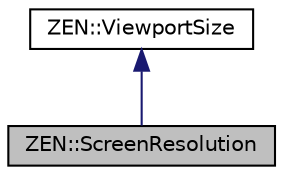 digraph "ZEN::ScreenResolution"
{
 // LATEX_PDF_SIZE
  edge [fontname="Helvetica",fontsize="10",labelfontname="Helvetica",labelfontsize="10"];
  node [fontname="Helvetica",fontsize="10",shape=record];
  Node1 [label="ZEN::ScreenResolution",height=0.2,width=0.4,color="black", fillcolor="grey75", style="filled", fontcolor="black",tooltip=" "];
  Node2 -> Node1 [dir="back",color="midnightblue",fontsize="10",style="solid",fontname="Helvetica"];
  Node2 [label="ZEN::ViewportSize",height=0.2,width=0.4,color="black", fillcolor="white", style="filled",URL="$structZEN_1_1ViewportSize.html",tooltip=" "];
}
